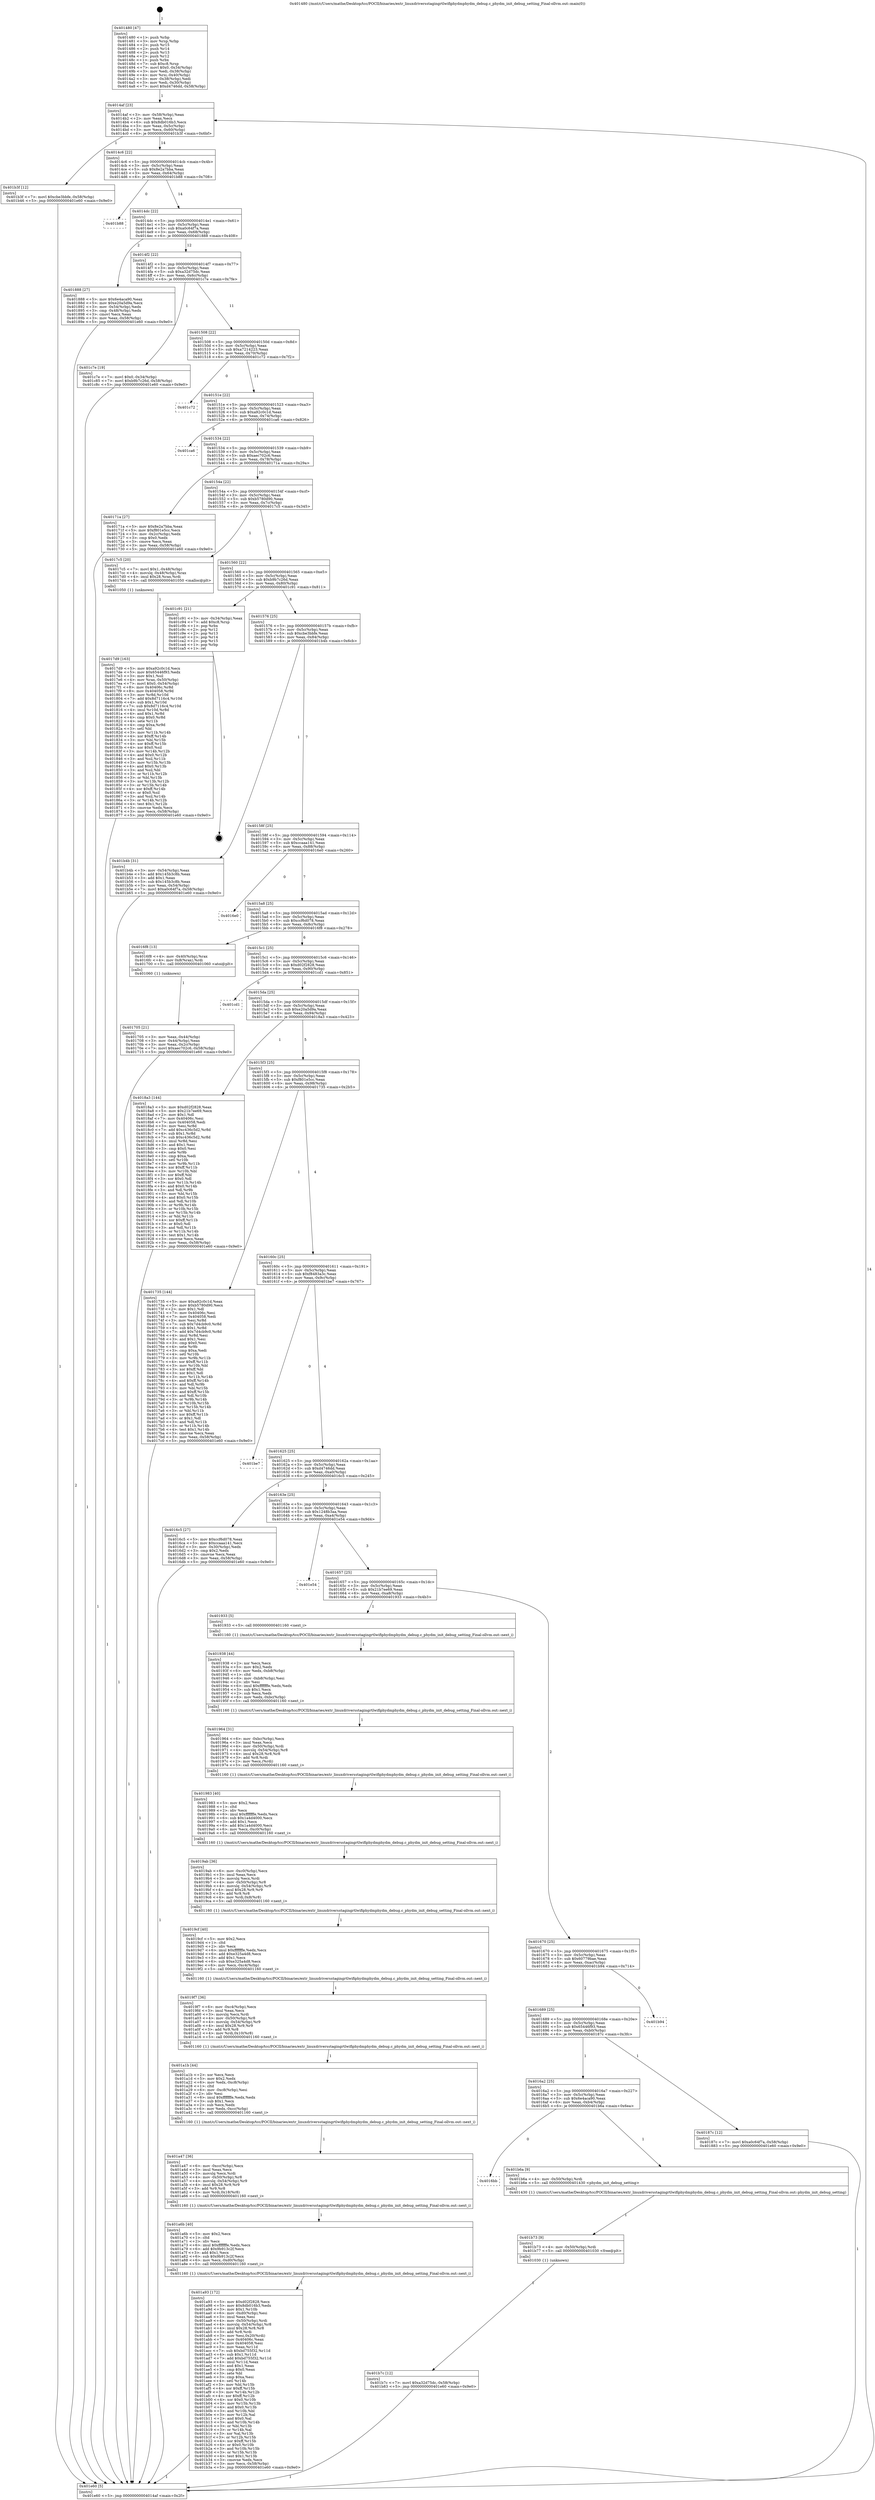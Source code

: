 digraph "0x401480" {
  label = "0x401480 (/mnt/c/Users/mathe/Desktop/tcc/POCII/binaries/extr_linuxdriversstagingrtlwifiphydmphydm_debug.c_phydm_init_debug_setting_Final-ollvm.out::main(0))"
  labelloc = "t"
  node[shape=record]

  Entry [label="",width=0.3,height=0.3,shape=circle,fillcolor=black,style=filled]
  "0x4014af" [label="{
     0x4014af [23]\l
     | [instrs]\l
     &nbsp;&nbsp;0x4014af \<+3\>: mov -0x58(%rbp),%eax\l
     &nbsp;&nbsp;0x4014b2 \<+2\>: mov %eax,%ecx\l
     &nbsp;&nbsp;0x4014b4 \<+6\>: sub $0x8db016b3,%ecx\l
     &nbsp;&nbsp;0x4014ba \<+3\>: mov %eax,-0x5c(%rbp)\l
     &nbsp;&nbsp;0x4014bd \<+3\>: mov %ecx,-0x60(%rbp)\l
     &nbsp;&nbsp;0x4014c0 \<+6\>: je 0000000000401b3f \<main+0x6bf\>\l
  }"]
  "0x401b3f" [label="{
     0x401b3f [12]\l
     | [instrs]\l
     &nbsp;&nbsp;0x401b3f \<+7\>: movl $0xcbe3bbfe,-0x58(%rbp)\l
     &nbsp;&nbsp;0x401b46 \<+5\>: jmp 0000000000401e60 \<main+0x9e0\>\l
  }"]
  "0x4014c6" [label="{
     0x4014c6 [22]\l
     | [instrs]\l
     &nbsp;&nbsp;0x4014c6 \<+5\>: jmp 00000000004014cb \<main+0x4b\>\l
     &nbsp;&nbsp;0x4014cb \<+3\>: mov -0x5c(%rbp),%eax\l
     &nbsp;&nbsp;0x4014ce \<+5\>: sub $0x8e2a7bba,%eax\l
     &nbsp;&nbsp;0x4014d3 \<+3\>: mov %eax,-0x64(%rbp)\l
     &nbsp;&nbsp;0x4014d6 \<+6\>: je 0000000000401b88 \<main+0x708\>\l
  }"]
  Exit [label="",width=0.3,height=0.3,shape=circle,fillcolor=black,style=filled,peripheries=2]
  "0x401b88" [label="{
     0x401b88\l
  }", style=dashed]
  "0x4014dc" [label="{
     0x4014dc [22]\l
     | [instrs]\l
     &nbsp;&nbsp;0x4014dc \<+5\>: jmp 00000000004014e1 \<main+0x61\>\l
     &nbsp;&nbsp;0x4014e1 \<+3\>: mov -0x5c(%rbp),%eax\l
     &nbsp;&nbsp;0x4014e4 \<+5\>: sub $0xa0c64f7a,%eax\l
     &nbsp;&nbsp;0x4014e9 \<+3\>: mov %eax,-0x68(%rbp)\l
     &nbsp;&nbsp;0x4014ec \<+6\>: je 0000000000401888 \<main+0x408\>\l
  }"]
  "0x401b7c" [label="{
     0x401b7c [12]\l
     | [instrs]\l
     &nbsp;&nbsp;0x401b7c \<+7\>: movl $0xa32d75dc,-0x58(%rbp)\l
     &nbsp;&nbsp;0x401b83 \<+5\>: jmp 0000000000401e60 \<main+0x9e0\>\l
  }"]
  "0x401888" [label="{
     0x401888 [27]\l
     | [instrs]\l
     &nbsp;&nbsp;0x401888 \<+5\>: mov $0x6e4aca90,%eax\l
     &nbsp;&nbsp;0x40188d \<+5\>: mov $0xe20a5d9a,%ecx\l
     &nbsp;&nbsp;0x401892 \<+3\>: mov -0x54(%rbp),%edx\l
     &nbsp;&nbsp;0x401895 \<+3\>: cmp -0x48(%rbp),%edx\l
     &nbsp;&nbsp;0x401898 \<+3\>: cmovl %ecx,%eax\l
     &nbsp;&nbsp;0x40189b \<+3\>: mov %eax,-0x58(%rbp)\l
     &nbsp;&nbsp;0x40189e \<+5\>: jmp 0000000000401e60 \<main+0x9e0\>\l
  }"]
  "0x4014f2" [label="{
     0x4014f2 [22]\l
     | [instrs]\l
     &nbsp;&nbsp;0x4014f2 \<+5\>: jmp 00000000004014f7 \<main+0x77\>\l
     &nbsp;&nbsp;0x4014f7 \<+3\>: mov -0x5c(%rbp),%eax\l
     &nbsp;&nbsp;0x4014fa \<+5\>: sub $0xa32d75dc,%eax\l
     &nbsp;&nbsp;0x4014ff \<+3\>: mov %eax,-0x6c(%rbp)\l
     &nbsp;&nbsp;0x401502 \<+6\>: je 0000000000401c7e \<main+0x7fe\>\l
  }"]
  "0x401b73" [label="{
     0x401b73 [9]\l
     | [instrs]\l
     &nbsp;&nbsp;0x401b73 \<+4\>: mov -0x50(%rbp),%rdi\l
     &nbsp;&nbsp;0x401b77 \<+5\>: call 0000000000401030 \<free@plt\>\l
     | [calls]\l
     &nbsp;&nbsp;0x401030 \{1\} (unknown)\l
  }"]
  "0x401c7e" [label="{
     0x401c7e [19]\l
     | [instrs]\l
     &nbsp;&nbsp;0x401c7e \<+7\>: movl $0x0,-0x34(%rbp)\l
     &nbsp;&nbsp;0x401c85 \<+7\>: movl $0xb9b7c26d,-0x58(%rbp)\l
     &nbsp;&nbsp;0x401c8c \<+5\>: jmp 0000000000401e60 \<main+0x9e0\>\l
  }"]
  "0x401508" [label="{
     0x401508 [22]\l
     | [instrs]\l
     &nbsp;&nbsp;0x401508 \<+5\>: jmp 000000000040150d \<main+0x8d\>\l
     &nbsp;&nbsp;0x40150d \<+3\>: mov -0x5c(%rbp),%eax\l
     &nbsp;&nbsp;0x401510 \<+5\>: sub $0xa7214223,%eax\l
     &nbsp;&nbsp;0x401515 \<+3\>: mov %eax,-0x70(%rbp)\l
     &nbsp;&nbsp;0x401518 \<+6\>: je 0000000000401c72 \<main+0x7f2\>\l
  }"]
  "0x4016bb" [label="{
     0x4016bb\l
  }", style=dashed]
  "0x401c72" [label="{
     0x401c72\l
  }", style=dashed]
  "0x40151e" [label="{
     0x40151e [22]\l
     | [instrs]\l
     &nbsp;&nbsp;0x40151e \<+5\>: jmp 0000000000401523 \<main+0xa3\>\l
     &nbsp;&nbsp;0x401523 \<+3\>: mov -0x5c(%rbp),%eax\l
     &nbsp;&nbsp;0x401526 \<+5\>: sub $0xa92c0c1d,%eax\l
     &nbsp;&nbsp;0x40152b \<+3\>: mov %eax,-0x74(%rbp)\l
     &nbsp;&nbsp;0x40152e \<+6\>: je 0000000000401ca6 \<main+0x826\>\l
  }"]
  "0x401b6a" [label="{
     0x401b6a [9]\l
     | [instrs]\l
     &nbsp;&nbsp;0x401b6a \<+4\>: mov -0x50(%rbp),%rdi\l
     &nbsp;&nbsp;0x401b6e \<+5\>: call 0000000000401430 \<phydm_init_debug_setting\>\l
     | [calls]\l
     &nbsp;&nbsp;0x401430 \{1\} (/mnt/c/Users/mathe/Desktop/tcc/POCII/binaries/extr_linuxdriversstagingrtlwifiphydmphydm_debug.c_phydm_init_debug_setting_Final-ollvm.out::phydm_init_debug_setting)\l
  }"]
  "0x401ca6" [label="{
     0x401ca6\l
  }", style=dashed]
  "0x401534" [label="{
     0x401534 [22]\l
     | [instrs]\l
     &nbsp;&nbsp;0x401534 \<+5\>: jmp 0000000000401539 \<main+0xb9\>\l
     &nbsp;&nbsp;0x401539 \<+3\>: mov -0x5c(%rbp),%eax\l
     &nbsp;&nbsp;0x40153c \<+5\>: sub $0xaec702c6,%eax\l
     &nbsp;&nbsp;0x401541 \<+3\>: mov %eax,-0x78(%rbp)\l
     &nbsp;&nbsp;0x401544 \<+6\>: je 000000000040171a \<main+0x29a\>\l
  }"]
  "0x401a93" [label="{
     0x401a93 [172]\l
     | [instrs]\l
     &nbsp;&nbsp;0x401a93 \<+5\>: mov $0xd02f2828,%ecx\l
     &nbsp;&nbsp;0x401a98 \<+5\>: mov $0x8db016b3,%edx\l
     &nbsp;&nbsp;0x401a9d \<+3\>: mov $0x1,%r10b\l
     &nbsp;&nbsp;0x401aa0 \<+6\>: mov -0xd0(%rbp),%esi\l
     &nbsp;&nbsp;0x401aa6 \<+3\>: imul %eax,%esi\l
     &nbsp;&nbsp;0x401aa9 \<+4\>: mov -0x50(%rbp),%rdi\l
     &nbsp;&nbsp;0x401aad \<+4\>: movslq -0x54(%rbp),%r8\l
     &nbsp;&nbsp;0x401ab1 \<+4\>: imul $0x28,%r8,%r8\l
     &nbsp;&nbsp;0x401ab5 \<+3\>: add %r8,%rdi\l
     &nbsp;&nbsp;0x401ab8 \<+3\>: mov %esi,0x20(%rdi)\l
     &nbsp;&nbsp;0x401abb \<+7\>: mov 0x40406c,%eax\l
     &nbsp;&nbsp;0x401ac2 \<+7\>: mov 0x404058,%esi\l
     &nbsp;&nbsp;0x401ac9 \<+3\>: mov %eax,%r11d\l
     &nbsp;&nbsp;0x401acc \<+7\>: sub $0xbd755f32,%r11d\l
     &nbsp;&nbsp;0x401ad3 \<+4\>: sub $0x1,%r11d\l
     &nbsp;&nbsp;0x401ad7 \<+7\>: add $0xbd755f32,%r11d\l
     &nbsp;&nbsp;0x401ade \<+4\>: imul %r11d,%eax\l
     &nbsp;&nbsp;0x401ae2 \<+3\>: and $0x1,%eax\l
     &nbsp;&nbsp;0x401ae5 \<+3\>: cmp $0x0,%eax\l
     &nbsp;&nbsp;0x401ae8 \<+3\>: sete %bl\l
     &nbsp;&nbsp;0x401aeb \<+3\>: cmp $0xa,%esi\l
     &nbsp;&nbsp;0x401aee \<+4\>: setl %r14b\l
     &nbsp;&nbsp;0x401af2 \<+3\>: mov %bl,%r15b\l
     &nbsp;&nbsp;0x401af5 \<+4\>: xor $0xff,%r15b\l
     &nbsp;&nbsp;0x401af9 \<+3\>: mov %r14b,%r12b\l
     &nbsp;&nbsp;0x401afc \<+4\>: xor $0xff,%r12b\l
     &nbsp;&nbsp;0x401b00 \<+4\>: xor $0x0,%r10b\l
     &nbsp;&nbsp;0x401b04 \<+3\>: mov %r15b,%r13b\l
     &nbsp;&nbsp;0x401b07 \<+4\>: and $0x0,%r13b\l
     &nbsp;&nbsp;0x401b0b \<+3\>: and %r10b,%bl\l
     &nbsp;&nbsp;0x401b0e \<+3\>: mov %r12b,%al\l
     &nbsp;&nbsp;0x401b11 \<+2\>: and $0x0,%al\l
     &nbsp;&nbsp;0x401b13 \<+3\>: and %r10b,%r14b\l
     &nbsp;&nbsp;0x401b16 \<+3\>: or %bl,%r13b\l
     &nbsp;&nbsp;0x401b19 \<+3\>: or %r14b,%al\l
     &nbsp;&nbsp;0x401b1c \<+3\>: xor %al,%r13b\l
     &nbsp;&nbsp;0x401b1f \<+3\>: or %r12b,%r15b\l
     &nbsp;&nbsp;0x401b22 \<+4\>: xor $0xff,%r15b\l
     &nbsp;&nbsp;0x401b26 \<+4\>: or $0x0,%r10b\l
     &nbsp;&nbsp;0x401b2a \<+3\>: and %r10b,%r15b\l
     &nbsp;&nbsp;0x401b2d \<+3\>: or %r15b,%r13b\l
     &nbsp;&nbsp;0x401b30 \<+4\>: test $0x1,%r13b\l
     &nbsp;&nbsp;0x401b34 \<+3\>: cmovne %edx,%ecx\l
     &nbsp;&nbsp;0x401b37 \<+3\>: mov %ecx,-0x58(%rbp)\l
     &nbsp;&nbsp;0x401b3a \<+5\>: jmp 0000000000401e60 \<main+0x9e0\>\l
  }"]
  "0x40171a" [label="{
     0x40171a [27]\l
     | [instrs]\l
     &nbsp;&nbsp;0x40171a \<+5\>: mov $0x8e2a7bba,%eax\l
     &nbsp;&nbsp;0x40171f \<+5\>: mov $0xf801e5cc,%ecx\l
     &nbsp;&nbsp;0x401724 \<+3\>: mov -0x2c(%rbp),%edx\l
     &nbsp;&nbsp;0x401727 \<+3\>: cmp $0x0,%edx\l
     &nbsp;&nbsp;0x40172a \<+3\>: cmove %ecx,%eax\l
     &nbsp;&nbsp;0x40172d \<+3\>: mov %eax,-0x58(%rbp)\l
     &nbsp;&nbsp;0x401730 \<+5\>: jmp 0000000000401e60 \<main+0x9e0\>\l
  }"]
  "0x40154a" [label="{
     0x40154a [22]\l
     | [instrs]\l
     &nbsp;&nbsp;0x40154a \<+5\>: jmp 000000000040154f \<main+0xcf\>\l
     &nbsp;&nbsp;0x40154f \<+3\>: mov -0x5c(%rbp),%eax\l
     &nbsp;&nbsp;0x401552 \<+5\>: sub $0xb5780d90,%eax\l
     &nbsp;&nbsp;0x401557 \<+3\>: mov %eax,-0x7c(%rbp)\l
     &nbsp;&nbsp;0x40155a \<+6\>: je 00000000004017c5 \<main+0x345\>\l
  }"]
  "0x401a6b" [label="{
     0x401a6b [40]\l
     | [instrs]\l
     &nbsp;&nbsp;0x401a6b \<+5\>: mov $0x2,%ecx\l
     &nbsp;&nbsp;0x401a70 \<+1\>: cltd\l
     &nbsp;&nbsp;0x401a71 \<+2\>: idiv %ecx\l
     &nbsp;&nbsp;0x401a73 \<+6\>: imul $0xfffffffe,%edx,%ecx\l
     &nbsp;&nbsp;0x401a79 \<+6\>: add $0x9b913c2f,%ecx\l
     &nbsp;&nbsp;0x401a7f \<+3\>: add $0x1,%ecx\l
     &nbsp;&nbsp;0x401a82 \<+6\>: sub $0x9b913c2f,%ecx\l
     &nbsp;&nbsp;0x401a88 \<+6\>: mov %ecx,-0xd0(%rbp)\l
     &nbsp;&nbsp;0x401a8e \<+5\>: call 0000000000401160 \<next_i\>\l
     | [calls]\l
     &nbsp;&nbsp;0x401160 \{1\} (/mnt/c/Users/mathe/Desktop/tcc/POCII/binaries/extr_linuxdriversstagingrtlwifiphydmphydm_debug.c_phydm_init_debug_setting_Final-ollvm.out::next_i)\l
  }"]
  "0x4017c5" [label="{
     0x4017c5 [20]\l
     | [instrs]\l
     &nbsp;&nbsp;0x4017c5 \<+7\>: movl $0x1,-0x48(%rbp)\l
     &nbsp;&nbsp;0x4017cc \<+4\>: movslq -0x48(%rbp),%rax\l
     &nbsp;&nbsp;0x4017d0 \<+4\>: imul $0x28,%rax,%rdi\l
     &nbsp;&nbsp;0x4017d4 \<+5\>: call 0000000000401050 \<malloc@plt\>\l
     | [calls]\l
     &nbsp;&nbsp;0x401050 \{1\} (unknown)\l
  }"]
  "0x401560" [label="{
     0x401560 [22]\l
     | [instrs]\l
     &nbsp;&nbsp;0x401560 \<+5\>: jmp 0000000000401565 \<main+0xe5\>\l
     &nbsp;&nbsp;0x401565 \<+3\>: mov -0x5c(%rbp),%eax\l
     &nbsp;&nbsp;0x401568 \<+5\>: sub $0xb9b7c26d,%eax\l
     &nbsp;&nbsp;0x40156d \<+3\>: mov %eax,-0x80(%rbp)\l
     &nbsp;&nbsp;0x401570 \<+6\>: je 0000000000401c91 \<main+0x811\>\l
  }"]
  "0x401a47" [label="{
     0x401a47 [36]\l
     | [instrs]\l
     &nbsp;&nbsp;0x401a47 \<+6\>: mov -0xcc(%rbp),%ecx\l
     &nbsp;&nbsp;0x401a4d \<+3\>: imul %eax,%ecx\l
     &nbsp;&nbsp;0x401a50 \<+3\>: movslq %ecx,%rdi\l
     &nbsp;&nbsp;0x401a53 \<+4\>: mov -0x50(%rbp),%r8\l
     &nbsp;&nbsp;0x401a57 \<+4\>: movslq -0x54(%rbp),%r9\l
     &nbsp;&nbsp;0x401a5b \<+4\>: imul $0x28,%r9,%r9\l
     &nbsp;&nbsp;0x401a5f \<+3\>: add %r9,%r8\l
     &nbsp;&nbsp;0x401a62 \<+4\>: mov %rdi,0x18(%r8)\l
     &nbsp;&nbsp;0x401a66 \<+5\>: call 0000000000401160 \<next_i\>\l
     | [calls]\l
     &nbsp;&nbsp;0x401160 \{1\} (/mnt/c/Users/mathe/Desktop/tcc/POCII/binaries/extr_linuxdriversstagingrtlwifiphydmphydm_debug.c_phydm_init_debug_setting_Final-ollvm.out::next_i)\l
  }"]
  "0x401c91" [label="{
     0x401c91 [21]\l
     | [instrs]\l
     &nbsp;&nbsp;0x401c91 \<+3\>: mov -0x34(%rbp),%eax\l
     &nbsp;&nbsp;0x401c94 \<+7\>: add $0xc8,%rsp\l
     &nbsp;&nbsp;0x401c9b \<+1\>: pop %rbx\l
     &nbsp;&nbsp;0x401c9c \<+2\>: pop %r12\l
     &nbsp;&nbsp;0x401c9e \<+2\>: pop %r13\l
     &nbsp;&nbsp;0x401ca0 \<+2\>: pop %r14\l
     &nbsp;&nbsp;0x401ca2 \<+2\>: pop %r15\l
     &nbsp;&nbsp;0x401ca4 \<+1\>: pop %rbp\l
     &nbsp;&nbsp;0x401ca5 \<+1\>: ret\l
  }"]
  "0x401576" [label="{
     0x401576 [25]\l
     | [instrs]\l
     &nbsp;&nbsp;0x401576 \<+5\>: jmp 000000000040157b \<main+0xfb\>\l
     &nbsp;&nbsp;0x40157b \<+3\>: mov -0x5c(%rbp),%eax\l
     &nbsp;&nbsp;0x40157e \<+5\>: sub $0xcbe3bbfe,%eax\l
     &nbsp;&nbsp;0x401583 \<+6\>: mov %eax,-0x84(%rbp)\l
     &nbsp;&nbsp;0x401589 \<+6\>: je 0000000000401b4b \<main+0x6cb\>\l
  }"]
  "0x401a1b" [label="{
     0x401a1b [44]\l
     | [instrs]\l
     &nbsp;&nbsp;0x401a1b \<+2\>: xor %ecx,%ecx\l
     &nbsp;&nbsp;0x401a1d \<+5\>: mov $0x2,%edx\l
     &nbsp;&nbsp;0x401a22 \<+6\>: mov %edx,-0xc8(%rbp)\l
     &nbsp;&nbsp;0x401a28 \<+1\>: cltd\l
     &nbsp;&nbsp;0x401a29 \<+6\>: mov -0xc8(%rbp),%esi\l
     &nbsp;&nbsp;0x401a2f \<+2\>: idiv %esi\l
     &nbsp;&nbsp;0x401a31 \<+6\>: imul $0xfffffffe,%edx,%edx\l
     &nbsp;&nbsp;0x401a37 \<+3\>: sub $0x1,%ecx\l
     &nbsp;&nbsp;0x401a3a \<+2\>: sub %ecx,%edx\l
     &nbsp;&nbsp;0x401a3c \<+6\>: mov %edx,-0xcc(%rbp)\l
     &nbsp;&nbsp;0x401a42 \<+5\>: call 0000000000401160 \<next_i\>\l
     | [calls]\l
     &nbsp;&nbsp;0x401160 \{1\} (/mnt/c/Users/mathe/Desktop/tcc/POCII/binaries/extr_linuxdriversstagingrtlwifiphydmphydm_debug.c_phydm_init_debug_setting_Final-ollvm.out::next_i)\l
  }"]
  "0x401b4b" [label="{
     0x401b4b [31]\l
     | [instrs]\l
     &nbsp;&nbsp;0x401b4b \<+3\>: mov -0x54(%rbp),%eax\l
     &nbsp;&nbsp;0x401b4e \<+5\>: add $0x145b3c8b,%eax\l
     &nbsp;&nbsp;0x401b53 \<+3\>: add $0x1,%eax\l
     &nbsp;&nbsp;0x401b56 \<+5\>: sub $0x145b3c8b,%eax\l
     &nbsp;&nbsp;0x401b5b \<+3\>: mov %eax,-0x54(%rbp)\l
     &nbsp;&nbsp;0x401b5e \<+7\>: movl $0xa0c64f7a,-0x58(%rbp)\l
     &nbsp;&nbsp;0x401b65 \<+5\>: jmp 0000000000401e60 \<main+0x9e0\>\l
  }"]
  "0x40158f" [label="{
     0x40158f [25]\l
     | [instrs]\l
     &nbsp;&nbsp;0x40158f \<+5\>: jmp 0000000000401594 \<main+0x114\>\l
     &nbsp;&nbsp;0x401594 \<+3\>: mov -0x5c(%rbp),%eax\l
     &nbsp;&nbsp;0x401597 \<+5\>: sub $0xccaaa141,%eax\l
     &nbsp;&nbsp;0x40159c \<+6\>: mov %eax,-0x88(%rbp)\l
     &nbsp;&nbsp;0x4015a2 \<+6\>: je 00000000004016e0 \<main+0x260\>\l
  }"]
  "0x4019f7" [label="{
     0x4019f7 [36]\l
     | [instrs]\l
     &nbsp;&nbsp;0x4019f7 \<+6\>: mov -0xc4(%rbp),%ecx\l
     &nbsp;&nbsp;0x4019fd \<+3\>: imul %eax,%ecx\l
     &nbsp;&nbsp;0x401a00 \<+3\>: movslq %ecx,%rdi\l
     &nbsp;&nbsp;0x401a03 \<+4\>: mov -0x50(%rbp),%r8\l
     &nbsp;&nbsp;0x401a07 \<+4\>: movslq -0x54(%rbp),%r9\l
     &nbsp;&nbsp;0x401a0b \<+4\>: imul $0x28,%r9,%r9\l
     &nbsp;&nbsp;0x401a0f \<+3\>: add %r9,%r8\l
     &nbsp;&nbsp;0x401a12 \<+4\>: mov %rdi,0x10(%r8)\l
     &nbsp;&nbsp;0x401a16 \<+5\>: call 0000000000401160 \<next_i\>\l
     | [calls]\l
     &nbsp;&nbsp;0x401160 \{1\} (/mnt/c/Users/mathe/Desktop/tcc/POCII/binaries/extr_linuxdriversstagingrtlwifiphydmphydm_debug.c_phydm_init_debug_setting_Final-ollvm.out::next_i)\l
  }"]
  "0x4016e0" [label="{
     0x4016e0\l
  }", style=dashed]
  "0x4015a8" [label="{
     0x4015a8 [25]\l
     | [instrs]\l
     &nbsp;&nbsp;0x4015a8 \<+5\>: jmp 00000000004015ad \<main+0x12d\>\l
     &nbsp;&nbsp;0x4015ad \<+3\>: mov -0x5c(%rbp),%eax\l
     &nbsp;&nbsp;0x4015b0 \<+5\>: sub $0xccf6d078,%eax\l
     &nbsp;&nbsp;0x4015b5 \<+6\>: mov %eax,-0x8c(%rbp)\l
     &nbsp;&nbsp;0x4015bb \<+6\>: je 00000000004016f8 \<main+0x278\>\l
  }"]
  "0x4019cf" [label="{
     0x4019cf [40]\l
     | [instrs]\l
     &nbsp;&nbsp;0x4019cf \<+5\>: mov $0x2,%ecx\l
     &nbsp;&nbsp;0x4019d4 \<+1\>: cltd\l
     &nbsp;&nbsp;0x4019d5 \<+2\>: idiv %ecx\l
     &nbsp;&nbsp;0x4019d7 \<+6\>: imul $0xfffffffe,%edx,%ecx\l
     &nbsp;&nbsp;0x4019dd \<+6\>: add $0xe325a4d8,%ecx\l
     &nbsp;&nbsp;0x4019e3 \<+3\>: add $0x1,%ecx\l
     &nbsp;&nbsp;0x4019e6 \<+6\>: sub $0xe325a4d8,%ecx\l
     &nbsp;&nbsp;0x4019ec \<+6\>: mov %ecx,-0xc4(%rbp)\l
     &nbsp;&nbsp;0x4019f2 \<+5\>: call 0000000000401160 \<next_i\>\l
     | [calls]\l
     &nbsp;&nbsp;0x401160 \{1\} (/mnt/c/Users/mathe/Desktop/tcc/POCII/binaries/extr_linuxdriversstagingrtlwifiphydmphydm_debug.c_phydm_init_debug_setting_Final-ollvm.out::next_i)\l
  }"]
  "0x4016f8" [label="{
     0x4016f8 [13]\l
     | [instrs]\l
     &nbsp;&nbsp;0x4016f8 \<+4\>: mov -0x40(%rbp),%rax\l
     &nbsp;&nbsp;0x4016fc \<+4\>: mov 0x8(%rax),%rdi\l
     &nbsp;&nbsp;0x401700 \<+5\>: call 0000000000401060 \<atoi@plt\>\l
     | [calls]\l
     &nbsp;&nbsp;0x401060 \{1\} (unknown)\l
  }"]
  "0x4015c1" [label="{
     0x4015c1 [25]\l
     | [instrs]\l
     &nbsp;&nbsp;0x4015c1 \<+5\>: jmp 00000000004015c6 \<main+0x146\>\l
     &nbsp;&nbsp;0x4015c6 \<+3\>: mov -0x5c(%rbp),%eax\l
     &nbsp;&nbsp;0x4015c9 \<+5\>: sub $0xd02f2828,%eax\l
     &nbsp;&nbsp;0x4015ce \<+6\>: mov %eax,-0x90(%rbp)\l
     &nbsp;&nbsp;0x4015d4 \<+6\>: je 0000000000401cd1 \<main+0x851\>\l
  }"]
  "0x4019ab" [label="{
     0x4019ab [36]\l
     | [instrs]\l
     &nbsp;&nbsp;0x4019ab \<+6\>: mov -0xc0(%rbp),%ecx\l
     &nbsp;&nbsp;0x4019b1 \<+3\>: imul %eax,%ecx\l
     &nbsp;&nbsp;0x4019b4 \<+3\>: movslq %ecx,%rdi\l
     &nbsp;&nbsp;0x4019b7 \<+4\>: mov -0x50(%rbp),%r8\l
     &nbsp;&nbsp;0x4019bb \<+4\>: movslq -0x54(%rbp),%r9\l
     &nbsp;&nbsp;0x4019bf \<+4\>: imul $0x28,%r9,%r9\l
     &nbsp;&nbsp;0x4019c3 \<+3\>: add %r9,%r8\l
     &nbsp;&nbsp;0x4019c6 \<+4\>: mov %rdi,0x8(%r8)\l
     &nbsp;&nbsp;0x4019ca \<+5\>: call 0000000000401160 \<next_i\>\l
     | [calls]\l
     &nbsp;&nbsp;0x401160 \{1\} (/mnt/c/Users/mathe/Desktop/tcc/POCII/binaries/extr_linuxdriversstagingrtlwifiphydmphydm_debug.c_phydm_init_debug_setting_Final-ollvm.out::next_i)\l
  }"]
  "0x401cd1" [label="{
     0x401cd1\l
  }", style=dashed]
  "0x4015da" [label="{
     0x4015da [25]\l
     | [instrs]\l
     &nbsp;&nbsp;0x4015da \<+5\>: jmp 00000000004015df \<main+0x15f\>\l
     &nbsp;&nbsp;0x4015df \<+3\>: mov -0x5c(%rbp),%eax\l
     &nbsp;&nbsp;0x4015e2 \<+5\>: sub $0xe20a5d9a,%eax\l
     &nbsp;&nbsp;0x4015e7 \<+6\>: mov %eax,-0x94(%rbp)\l
     &nbsp;&nbsp;0x4015ed \<+6\>: je 00000000004018a3 \<main+0x423\>\l
  }"]
  "0x401983" [label="{
     0x401983 [40]\l
     | [instrs]\l
     &nbsp;&nbsp;0x401983 \<+5\>: mov $0x2,%ecx\l
     &nbsp;&nbsp;0x401988 \<+1\>: cltd\l
     &nbsp;&nbsp;0x401989 \<+2\>: idiv %ecx\l
     &nbsp;&nbsp;0x40198b \<+6\>: imul $0xfffffffe,%edx,%ecx\l
     &nbsp;&nbsp;0x401991 \<+6\>: sub $0x1a4d4000,%ecx\l
     &nbsp;&nbsp;0x401997 \<+3\>: add $0x1,%ecx\l
     &nbsp;&nbsp;0x40199a \<+6\>: add $0x1a4d4000,%ecx\l
     &nbsp;&nbsp;0x4019a0 \<+6\>: mov %ecx,-0xc0(%rbp)\l
     &nbsp;&nbsp;0x4019a6 \<+5\>: call 0000000000401160 \<next_i\>\l
     | [calls]\l
     &nbsp;&nbsp;0x401160 \{1\} (/mnt/c/Users/mathe/Desktop/tcc/POCII/binaries/extr_linuxdriversstagingrtlwifiphydmphydm_debug.c_phydm_init_debug_setting_Final-ollvm.out::next_i)\l
  }"]
  "0x4018a3" [label="{
     0x4018a3 [144]\l
     | [instrs]\l
     &nbsp;&nbsp;0x4018a3 \<+5\>: mov $0xd02f2828,%eax\l
     &nbsp;&nbsp;0x4018a8 \<+5\>: mov $0x21b7ee69,%ecx\l
     &nbsp;&nbsp;0x4018ad \<+2\>: mov $0x1,%dl\l
     &nbsp;&nbsp;0x4018af \<+7\>: mov 0x40406c,%esi\l
     &nbsp;&nbsp;0x4018b6 \<+7\>: mov 0x404058,%edi\l
     &nbsp;&nbsp;0x4018bd \<+3\>: mov %esi,%r8d\l
     &nbsp;&nbsp;0x4018c0 \<+7\>: add $0xc436c5d2,%r8d\l
     &nbsp;&nbsp;0x4018c7 \<+4\>: sub $0x1,%r8d\l
     &nbsp;&nbsp;0x4018cb \<+7\>: sub $0xc436c5d2,%r8d\l
     &nbsp;&nbsp;0x4018d2 \<+4\>: imul %r8d,%esi\l
     &nbsp;&nbsp;0x4018d6 \<+3\>: and $0x1,%esi\l
     &nbsp;&nbsp;0x4018d9 \<+3\>: cmp $0x0,%esi\l
     &nbsp;&nbsp;0x4018dc \<+4\>: sete %r9b\l
     &nbsp;&nbsp;0x4018e0 \<+3\>: cmp $0xa,%edi\l
     &nbsp;&nbsp;0x4018e3 \<+4\>: setl %r10b\l
     &nbsp;&nbsp;0x4018e7 \<+3\>: mov %r9b,%r11b\l
     &nbsp;&nbsp;0x4018ea \<+4\>: xor $0xff,%r11b\l
     &nbsp;&nbsp;0x4018ee \<+3\>: mov %r10b,%bl\l
     &nbsp;&nbsp;0x4018f1 \<+3\>: xor $0xff,%bl\l
     &nbsp;&nbsp;0x4018f4 \<+3\>: xor $0x0,%dl\l
     &nbsp;&nbsp;0x4018f7 \<+3\>: mov %r11b,%r14b\l
     &nbsp;&nbsp;0x4018fa \<+4\>: and $0x0,%r14b\l
     &nbsp;&nbsp;0x4018fe \<+3\>: and %dl,%r9b\l
     &nbsp;&nbsp;0x401901 \<+3\>: mov %bl,%r15b\l
     &nbsp;&nbsp;0x401904 \<+4\>: and $0x0,%r15b\l
     &nbsp;&nbsp;0x401908 \<+3\>: and %dl,%r10b\l
     &nbsp;&nbsp;0x40190b \<+3\>: or %r9b,%r14b\l
     &nbsp;&nbsp;0x40190e \<+3\>: or %r10b,%r15b\l
     &nbsp;&nbsp;0x401911 \<+3\>: xor %r15b,%r14b\l
     &nbsp;&nbsp;0x401914 \<+3\>: or %bl,%r11b\l
     &nbsp;&nbsp;0x401917 \<+4\>: xor $0xff,%r11b\l
     &nbsp;&nbsp;0x40191b \<+3\>: or $0x0,%dl\l
     &nbsp;&nbsp;0x40191e \<+3\>: and %dl,%r11b\l
     &nbsp;&nbsp;0x401921 \<+3\>: or %r11b,%r14b\l
     &nbsp;&nbsp;0x401924 \<+4\>: test $0x1,%r14b\l
     &nbsp;&nbsp;0x401928 \<+3\>: cmovne %ecx,%eax\l
     &nbsp;&nbsp;0x40192b \<+3\>: mov %eax,-0x58(%rbp)\l
     &nbsp;&nbsp;0x40192e \<+5\>: jmp 0000000000401e60 \<main+0x9e0\>\l
  }"]
  "0x4015f3" [label="{
     0x4015f3 [25]\l
     | [instrs]\l
     &nbsp;&nbsp;0x4015f3 \<+5\>: jmp 00000000004015f8 \<main+0x178\>\l
     &nbsp;&nbsp;0x4015f8 \<+3\>: mov -0x5c(%rbp),%eax\l
     &nbsp;&nbsp;0x4015fb \<+5\>: sub $0xf801e5cc,%eax\l
     &nbsp;&nbsp;0x401600 \<+6\>: mov %eax,-0x98(%rbp)\l
     &nbsp;&nbsp;0x401606 \<+6\>: je 0000000000401735 \<main+0x2b5\>\l
  }"]
  "0x401964" [label="{
     0x401964 [31]\l
     | [instrs]\l
     &nbsp;&nbsp;0x401964 \<+6\>: mov -0xbc(%rbp),%ecx\l
     &nbsp;&nbsp;0x40196a \<+3\>: imul %eax,%ecx\l
     &nbsp;&nbsp;0x40196d \<+4\>: mov -0x50(%rbp),%rdi\l
     &nbsp;&nbsp;0x401971 \<+4\>: movslq -0x54(%rbp),%r8\l
     &nbsp;&nbsp;0x401975 \<+4\>: imul $0x28,%r8,%r8\l
     &nbsp;&nbsp;0x401979 \<+3\>: add %r8,%rdi\l
     &nbsp;&nbsp;0x40197c \<+2\>: mov %ecx,(%rdi)\l
     &nbsp;&nbsp;0x40197e \<+5\>: call 0000000000401160 \<next_i\>\l
     | [calls]\l
     &nbsp;&nbsp;0x401160 \{1\} (/mnt/c/Users/mathe/Desktop/tcc/POCII/binaries/extr_linuxdriversstagingrtlwifiphydmphydm_debug.c_phydm_init_debug_setting_Final-ollvm.out::next_i)\l
  }"]
  "0x401735" [label="{
     0x401735 [144]\l
     | [instrs]\l
     &nbsp;&nbsp;0x401735 \<+5\>: mov $0xa92c0c1d,%eax\l
     &nbsp;&nbsp;0x40173a \<+5\>: mov $0xb5780d90,%ecx\l
     &nbsp;&nbsp;0x40173f \<+2\>: mov $0x1,%dl\l
     &nbsp;&nbsp;0x401741 \<+7\>: mov 0x40406c,%esi\l
     &nbsp;&nbsp;0x401748 \<+7\>: mov 0x404058,%edi\l
     &nbsp;&nbsp;0x40174f \<+3\>: mov %esi,%r8d\l
     &nbsp;&nbsp;0x401752 \<+7\>: sub $0x7d4cb9c0,%r8d\l
     &nbsp;&nbsp;0x401759 \<+4\>: sub $0x1,%r8d\l
     &nbsp;&nbsp;0x40175d \<+7\>: add $0x7d4cb9c0,%r8d\l
     &nbsp;&nbsp;0x401764 \<+4\>: imul %r8d,%esi\l
     &nbsp;&nbsp;0x401768 \<+3\>: and $0x1,%esi\l
     &nbsp;&nbsp;0x40176b \<+3\>: cmp $0x0,%esi\l
     &nbsp;&nbsp;0x40176e \<+4\>: sete %r9b\l
     &nbsp;&nbsp;0x401772 \<+3\>: cmp $0xa,%edi\l
     &nbsp;&nbsp;0x401775 \<+4\>: setl %r10b\l
     &nbsp;&nbsp;0x401779 \<+3\>: mov %r9b,%r11b\l
     &nbsp;&nbsp;0x40177c \<+4\>: xor $0xff,%r11b\l
     &nbsp;&nbsp;0x401780 \<+3\>: mov %r10b,%bl\l
     &nbsp;&nbsp;0x401783 \<+3\>: xor $0xff,%bl\l
     &nbsp;&nbsp;0x401786 \<+3\>: xor $0x1,%dl\l
     &nbsp;&nbsp;0x401789 \<+3\>: mov %r11b,%r14b\l
     &nbsp;&nbsp;0x40178c \<+4\>: and $0xff,%r14b\l
     &nbsp;&nbsp;0x401790 \<+3\>: and %dl,%r9b\l
     &nbsp;&nbsp;0x401793 \<+3\>: mov %bl,%r15b\l
     &nbsp;&nbsp;0x401796 \<+4\>: and $0xff,%r15b\l
     &nbsp;&nbsp;0x40179a \<+3\>: and %dl,%r10b\l
     &nbsp;&nbsp;0x40179d \<+3\>: or %r9b,%r14b\l
     &nbsp;&nbsp;0x4017a0 \<+3\>: or %r10b,%r15b\l
     &nbsp;&nbsp;0x4017a3 \<+3\>: xor %r15b,%r14b\l
     &nbsp;&nbsp;0x4017a6 \<+3\>: or %bl,%r11b\l
     &nbsp;&nbsp;0x4017a9 \<+4\>: xor $0xff,%r11b\l
     &nbsp;&nbsp;0x4017ad \<+3\>: or $0x1,%dl\l
     &nbsp;&nbsp;0x4017b0 \<+3\>: and %dl,%r11b\l
     &nbsp;&nbsp;0x4017b3 \<+3\>: or %r11b,%r14b\l
     &nbsp;&nbsp;0x4017b6 \<+4\>: test $0x1,%r14b\l
     &nbsp;&nbsp;0x4017ba \<+3\>: cmovne %ecx,%eax\l
     &nbsp;&nbsp;0x4017bd \<+3\>: mov %eax,-0x58(%rbp)\l
     &nbsp;&nbsp;0x4017c0 \<+5\>: jmp 0000000000401e60 \<main+0x9e0\>\l
  }"]
  "0x40160c" [label="{
     0x40160c [25]\l
     | [instrs]\l
     &nbsp;&nbsp;0x40160c \<+5\>: jmp 0000000000401611 \<main+0x191\>\l
     &nbsp;&nbsp;0x401611 \<+3\>: mov -0x5c(%rbp),%eax\l
     &nbsp;&nbsp;0x401614 \<+5\>: sub $0xf8483a3c,%eax\l
     &nbsp;&nbsp;0x401619 \<+6\>: mov %eax,-0x9c(%rbp)\l
     &nbsp;&nbsp;0x40161f \<+6\>: je 0000000000401be7 \<main+0x767\>\l
  }"]
  "0x401938" [label="{
     0x401938 [44]\l
     | [instrs]\l
     &nbsp;&nbsp;0x401938 \<+2\>: xor %ecx,%ecx\l
     &nbsp;&nbsp;0x40193a \<+5\>: mov $0x2,%edx\l
     &nbsp;&nbsp;0x40193f \<+6\>: mov %edx,-0xb8(%rbp)\l
     &nbsp;&nbsp;0x401945 \<+1\>: cltd\l
     &nbsp;&nbsp;0x401946 \<+6\>: mov -0xb8(%rbp),%esi\l
     &nbsp;&nbsp;0x40194c \<+2\>: idiv %esi\l
     &nbsp;&nbsp;0x40194e \<+6\>: imul $0xfffffffe,%edx,%edx\l
     &nbsp;&nbsp;0x401954 \<+3\>: sub $0x1,%ecx\l
     &nbsp;&nbsp;0x401957 \<+2\>: sub %ecx,%edx\l
     &nbsp;&nbsp;0x401959 \<+6\>: mov %edx,-0xbc(%rbp)\l
     &nbsp;&nbsp;0x40195f \<+5\>: call 0000000000401160 \<next_i\>\l
     | [calls]\l
     &nbsp;&nbsp;0x401160 \{1\} (/mnt/c/Users/mathe/Desktop/tcc/POCII/binaries/extr_linuxdriversstagingrtlwifiphydmphydm_debug.c_phydm_init_debug_setting_Final-ollvm.out::next_i)\l
  }"]
  "0x401be7" [label="{
     0x401be7\l
  }", style=dashed]
  "0x401625" [label="{
     0x401625 [25]\l
     | [instrs]\l
     &nbsp;&nbsp;0x401625 \<+5\>: jmp 000000000040162a \<main+0x1aa\>\l
     &nbsp;&nbsp;0x40162a \<+3\>: mov -0x5c(%rbp),%eax\l
     &nbsp;&nbsp;0x40162d \<+5\>: sub $0xd4746dd,%eax\l
     &nbsp;&nbsp;0x401632 \<+6\>: mov %eax,-0xa0(%rbp)\l
     &nbsp;&nbsp;0x401638 \<+6\>: je 00000000004016c5 \<main+0x245\>\l
  }"]
  "0x4016a2" [label="{
     0x4016a2 [25]\l
     | [instrs]\l
     &nbsp;&nbsp;0x4016a2 \<+5\>: jmp 00000000004016a7 \<main+0x227\>\l
     &nbsp;&nbsp;0x4016a7 \<+3\>: mov -0x5c(%rbp),%eax\l
     &nbsp;&nbsp;0x4016aa \<+5\>: sub $0x6e4aca90,%eax\l
     &nbsp;&nbsp;0x4016af \<+6\>: mov %eax,-0xb4(%rbp)\l
     &nbsp;&nbsp;0x4016b5 \<+6\>: je 0000000000401b6a \<main+0x6ea\>\l
  }"]
  "0x4016c5" [label="{
     0x4016c5 [27]\l
     | [instrs]\l
     &nbsp;&nbsp;0x4016c5 \<+5\>: mov $0xccf6d078,%eax\l
     &nbsp;&nbsp;0x4016ca \<+5\>: mov $0xccaaa141,%ecx\l
     &nbsp;&nbsp;0x4016cf \<+3\>: mov -0x30(%rbp),%edx\l
     &nbsp;&nbsp;0x4016d2 \<+3\>: cmp $0x2,%edx\l
     &nbsp;&nbsp;0x4016d5 \<+3\>: cmovne %ecx,%eax\l
     &nbsp;&nbsp;0x4016d8 \<+3\>: mov %eax,-0x58(%rbp)\l
     &nbsp;&nbsp;0x4016db \<+5\>: jmp 0000000000401e60 \<main+0x9e0\>\l
  }"]
  "0x40163e" [label="{
     0x40163e [25]\l
     | [instrs]\l
     &nbsp;&nbsp;0x40163e \<+5\>: jmp 0000000000401643 \<main+0x1c3\>\l
     &nbsp;&nbsp;0x401643 \<+3\>: mov -0x5c(%rbp),%eax\l
     &nbsp;&nbsp;0x401646 \<+5\>: sub $0x1248b3aa,%eax\l
     &nbsp;&nbsp;0x40164b \<+6\>: mov %eax,-0xa4(%rbp)\l
     &nbsp;&nbsp;0x401651 \<+6\>: je 0000000000401e54 \<main+0x9d4\>\l
  }"]
  "0x401e60" [label="{
     0x401e60 [5]\l
     | [instrs]\l
     &nbsp;&nbsp;0x401e60 \<+5\>: jmp 00000000004014af \<main+0x2f\>\l
  }"]
  "0x401480" [label="{
     0x401480 [47]\l
     | [instrs]\l
     &nbsp;&nbsp;0x401480 \<+1\>: push %rbp\l
     &nbsp;&nbsp;0x401481 \<+3\>: mov %rsp,%rbp\l
     &nbsp;&nbsp;0x401484 \<+2\>: push %r15\l
     &nbsp;&nbsp;0x401486 \<+2\>: push %r14\l
     &nbsp;&nbsp;0x401488 \<+2\>: push %r13\l
     &nbsp;&nbsp;0x40148a \<+2\>: push %r12\l
     &nbsp;&nbsp;0x40148c \<+1\>: push %rbx\l
     &nbsp;&nbsp;0x40148d \<+7\>: sub $0xc8,%rsp\l
     &nbsp;&nbsp;0x401494 \<+7\>: movl $0x0,-0x34(%rbp)\l
     &nbsp;&nbsp;0x40149b \<+3\>: mov %edi,-0x38(%rbp)\l
     &nbsp;&nbsp;0x40149e \<+4\>: mov %rsi,-0x40(%rbp)\l
     &nbsp;&nbsp;0x4014a2 \<+3\>: mov -0x38(%rbp),%edi\l
     &nbsp;&nbsp;0x4014a5 \<+3\>: mov %edi,-0x30(%rbp)\l
     &nbsp;&nbsp;0x4014a8 \<+7\>: movl $0xd4746dd,-0x58(%rbp)\l
  }"]
  "0x401705" [label="{
     0x401705 [21]\l
     | [instrs]\l
     &nbsp;&nbsp;0x401705 \<+3\>: mov %eax,-0x44(%rbp)\l
     &nbsp;&nbsp;0x401708 \<+3\>: mov -0x44(%rbp),%eax\l
     &nbsp;&nbsp;0x40170b \<+3\>: mov %eax,-0x2c(%rbp)\l
     &nbsp;&nbsp;0x40170e \<+7\>: movl $0xaec702c6,-0x58(%rbp)\l
     &nbsp;&nbsp;0x401715 \<+5\>: jmp 0000000000401e60 \<main+0x9e0\>\l
  }"]
  "0x4017d9" [label="{
     0x4017d9 [163]\l
     | [instrs]\l
     &nbsp;&nbsp;0x4017d9 \<+5\>: mov $0xa92c0c1d,%ecx\l
     &nbsp;&nbsp;0x4017de \<+5\>: mov $0x65446f93,%edx\l
     &nbsp;&nbsp;0x4017e3 \<+3\>: mov $0x1,%sil\l
     &nbsp;&nbsp;0x4017e6 \<+4\>: mov %rax,-0x50(%rbp)\l
     &nbsp;&nbsp;0x4017ea \<+7\>: movl $0x0,-0x54(%rbp)\l
     &nbsp;&nbsp;0x4017f1 \<+8\>: mov 0x40406c,%r8d\l
     &nbsp;&nbsp;0x4017f9 \<+8\>: mov 0x404058,%r9d\l
     &nbsp;&nbsp;0x401801 \<+3\>: mov %r8d,%r10d\l
     &nbsp;&nbsp;0x401804 \<+7\>: add $0x8d7116c4,%r10d\l
     &nbsp;&nbsp;0x40180b \<+4\>: sub $0x1,%r10d\l
     &nbsp;&nbsp;0x40180f \<+7\>: sub $0x8d7116c4,%r10d\l
     &nbsp;&nbsp;0x401816 \<+4\>: imul %r10d,%r8d\l
     &nbsp;&nbsp;0x40181a \<+4\>: and $0x1,%r8d\l
     &nbsp;&nbsp;0x40181e \<+4\>: cmp $0x0,%r8d\l
     &nbsp;&nbsp;0x401822 \<+4\>: sete %r11b\l
     &nbsp;&nbsp;0x401826 \<+4\>: cmp $0xa,%r9d\l
     &nbsp;&nbsp;0x40182a \<+3\>: setl %bl\l
     &nbsp;&nbsp;0x40182d \<+3\>: mov %r11b,%r14b\l
     &nbsp;&nbsp;0x401830 \<+4\>: xor $0xff,%r14b\l
     &nbsp;&nbsp;0x401834 \<+3\>: mov %bl,%r15b\l
     &nbsp;&nbsp;0x401837 \<+4\>: xor $0xff,%r15b\l
     &nbsp;&nbsp;0x40183b \<+4\>: xor $0x0,%sil\l
     &nbsp;&nbsp;0x40183f \<+3\>: mov %r14b,%r12b\l
     &nbsp;&nbsp;0x401842 \<+4\>: and $0x0,%r12b\l
     &nbsp;&nbsp;0x401846 \<+3\>: and %sil,%r11b\l
     &nbsp;&nbsp;0x401849 \<+3\>: mov %r15b,%r13b\l
     &nbsp;&nbsp;0x40184c \<+4\>: and $0x0,%r13b\l
     &nbsp;&nbsp;0x401850 \<+3\>: and %sil,%bl\l
     &nbsp;&nbsp;0x401853 \<+3\>: or %r11b,%r12b\l
     &nbsp;&nbsp;0x401856 \<+3\>: or %bl,%r13b\l
     &nbsp;&nbsp;0x401859 \<+3\>: xor %r13b,%r12b\l
     &nbsp;&nbsp;0x40185c \<+3\>: or %r15b,%r14b\l
     &nbsp;&nbsp;0x40185f \<+4\>: xor $0xff,%r14b\l
     &nbsp;&nbsp;0x401863 \<+4\>: or $0x0,%sil\l
     &nbsp;&nbsp;0x401867 \<+3\>: and %sil,%r14b\l
     &nbsp;&nbsp;0x40186a \<+3\>: or %r14b,%r12b\l
     &nbsp;&nbsp;0x40186d \<+4\>: test $0x1,%r12b\l
     &nbsp;&nbsp;0x401871 \<+3\>: cmovne %edx,%ecx\l
     &nbsp;&nbsp;0x401874 \<+3\>: mov %ecx,-0x58(%rbp)\l
     &nbsp;&nbsp;0x401877 \<+5\>: jmp 0000000000401e60 \<main+0x9e0\>\l
  }"]
  "0x40187c" [label="{
     0x40187c [12]\l
     | [instrs]\l
     &nbsp;&nbsp;0x40187c \<+7\>: movl $0xa0c64f7a,-0x58(%rbp)\l
     &nbsp;&nbsp;0x401883 \<+5\>: jmp 0000000000401e60 \<main+0x9e0\>\l
  }"]
  "0x401e54" [label="{
     0x401e54\l
  }", style=dashed]
  "0x401657" [label="{
     0x401657 [25]\l
     | [instrs]\l
     &nbsp;&nbsp;0x401657 \<+5\>: jmp 000000000040165c \<main+0x1dc\>\l
     &nbsp;&nbsp;0x40165c \<+3\>: mov -0x5c(%rbp),%eax\l
     &nbsp;&nbsp;0x40165f \<+5\>: sub $0x21b7ee69,%eax\l
     &nbsp;&nbsp;0x401664 \<+6\>: mov %eax,-0xa8(%rbp)\l
     &nbsp;&nbsp;0x40166a \<+6\>: je 0000000000401933 \<main+0x4b3\>\l
  }"]
  "0x401689" [label="{
     0x401689 [25]\l
     | [instrs]\l
     &nbsp;&nbsp;0x401689 \<+5\>: jmp 000000000040168e \<main+0x20e\>\l
     &nbsp;&nbsp;0x40168e \<+3\>: mov -0x5c(%rbp),%eax\l
     &nbsp;&nbsp;0x401691 \<+5\>: sub $0x65446f93,%eax\l
     &nbsp;&nbsp;0x401696 \<+6\>: mov %eax,-0xb0(%rbp)\l
     &nbsp;&nbsp;0x40169c \<+6\>: je 000000000040187c \<main+0x3fc\>\l
  }"]
  "0x401933" [label="{
     0x401933 [5]\l
     | [instrs]\l
     &nbsp;&nbsp;0x401933 \<+5\>: call 0000000000401160 \<next_i\>\l
     | [calls]\l
     &nbsp;&nbsp;0x401160 \{1\} (/mnt/c/Users/mathe/Desktop/tcc/POCII/binaries/extr_linuxdriversstagingrtlwifiphydmphydm_debug.c_phydm_init_debug_setting_Final-ollvm.out::next_i)\l
  }"]
  "0x401670" [label="{
     0x401670 [25]\l
     | [instrs]\l
     &nbsp;&nbsp;0x401670 \<+5\>: jmp 0000000000401675 \<main+0x1f5\>\l
     &nbsp;&nbsp;0x401675 \<+3\>: mov -0x5c(%rbp),%eax\l
     &nbsp;&nbsp;0x401678 \<+5\>: sub $0x60779bae,%eax\l
     &nbsp;&nbsp;0x40167d \<+6\>: mov %eax,-0xac(%rbp)\l
     &nbsp;&nbsp;0x401683 \<+6\>: je 0000000000401b94 \<main+0x714\>\l
  }"]
  "0x401b94" [label="{
     0x401b94\l
  }", style=dashed]
  Entry -> "0x401480" [label=" 1"]
  "0x4014af" -> "0x401b3f" [label=" 1"]
  "0x4014af" -> "0x4014c6" [label=" 14"]
  "0x401c91" -> Exit [label=" 1"]
  "0x4014c6" -> "0x401b88" [label=" 0"]
  "0x4014c6" -> "0x4014dc" [label=" 14"]
  "0x401c7e" -> "0x401e60" [label=" 1"]
  "0x4014dc" -> "0x401888" [label=" 2"]
  "0x4014dc" -> "0x4014f2" [label=" 12"]
  "0x401b7c" -> "0x401e60" [label=" 1"]
  "0x4014f2" -> "0x401c7e" [label=" 1"]
  "0x4014f2" -> "0x401508" [label=" 11"]
  "0x401b73" -> "0x401b7c" [label=" 1"]
  "0x401508" -> "0x401c72" [label=" 0"]
  "0x401508" -> "0x40151e" [label=" 11"]
  "0x401b6a" -> "0x401b73" [label=" 1"]
  "0x40151e" -> "0x401ca6" [label=" 0"]
  "0x40151e" -> "0x401534" [label=" 11"]
  "0x4016a2" -> "0x4016bb" [label=" 0"]
  "0x401534" -> "0x40171a" [label=" 1"]
  "0x401534" -> "0x40154a" [label=" 10"]
  "0x4016a2" -> "0x401b6a" [label=" 1"]
  "0x40154a" -> "0x4017c5" [label=" 1"]
  "0x40154a" -> "0x401560" [label=" 9"]
  "0x401b4b" -> "0x401e60" [label=" 1"]
  "0x401560" -> "0x401c91" [label=" 1"]
  "0x401560" -> "0x401576" [label=" 8"]
  "0x401b3f" -> "0x401e60" [label=" 1"]
  "0x401576" -> "0x401b4b" [label=" 1"]
  "0x401576" -> "0x40158f" [label=" 7"]
  "0x401a93" -> "0x401e60" [label=" 1"]
  "0x40158f" -> "0x4016e0" [label=" 0"]
  "0x40158f" -> "0x4015a8" [label=" 7"]
  "0x401a6b" -> "0x401a93" [label=" 1"]
  "0x4015a8" -> "0x4016f8" [label=" 1"]
  "0x4015a8" -> "0x4015c1" [label=" 6"]
  "0x401a47" -> "0x401a6b" [label=" 1"]
  "0x4015c1" -> "0x401cd1" [label=" 0"]
  "0x4015c1" -> "0x4015da" [label=" 6"]
  "0x401a1b" -> "0x401a47" [label=" 1"]
  "0x4015da" -> "0x4018a3" [label=" 1"]
  "0x4015da" -> "0x4015f3" [label=" 5"]
  "0x4019f7" -> "0x401a1b" [label=" 1"]
  "0x4015f3" -> "0x401735" [label=" 1"]
  "0x4015f3" -> "0x40160c" [label=" 4"]
  "0x4019cf" -> "0x4019f7" [label=" 1"]
  "0x40160c" -> "0x401be7" [label=" 0"]
  "0x40160c" -> "0x401625" [label=" 4"]
  "0x4019ab" -> "0x4019cf" [label=" 1"]
  "0x401625" -> "0x4016c5" [label=" 1"]
  "0x401625" -> "0x40163e" [label=" 3"]
  "0x4016c5" -> "0x401e60" [label=" 1"]
  "0x401480" -> "0x4014af" [label=" 1"]
  "0x401e60" -> "0x4014af" [label=" 14"]
  "0x4016f8" -> "0x401705" [label=" 1"]
  "0x401705" -> "0x401e60" [label=" 1"]
  "0x40171a" -> "0x401e60" [label=" 1"]
  "0x401735" -> "0x401e60" [label=" 1"]
  "0x4017c5" -> "0x4017d9" [label=" 1"]
  "0x4017d9" -> "0x401e60" [label=" 1"]
  "0x401983" -> "0x4019ab" [label=" 1"]
  "0x40163e" -> "0x401e54" [label=" 0"]
  "0x40163e" -> "0x401657" [label=" 3"]
  "0x401964" -> "0x401983" [label=" 1"]
  "0x401657" -> "0x401933" [label=" 1"]
  "0x401657" -> "0x401670" [label=" 2"]
  "0x401933" -> "0x401938" [label=" 1"]
  "0x401670" -> "0x401b94" [label=" 0"]
  "0x401670" -> "0x401689" [label=" 2"]
  "0x401938" -> "0x401964" [label=" 1"]
  "0x401689" -> "0x40187c" [label=" 1"]
  "0x401689" -> "0x4016a2" [label=" 1"]
  "0x40187c" -> "0x401e60" [label=" 1"]
  "0x401888" -> "0x401e60" [label=" 2"]
  "0x4018a3" -> "0x401e60" [label=" 1"]
}
